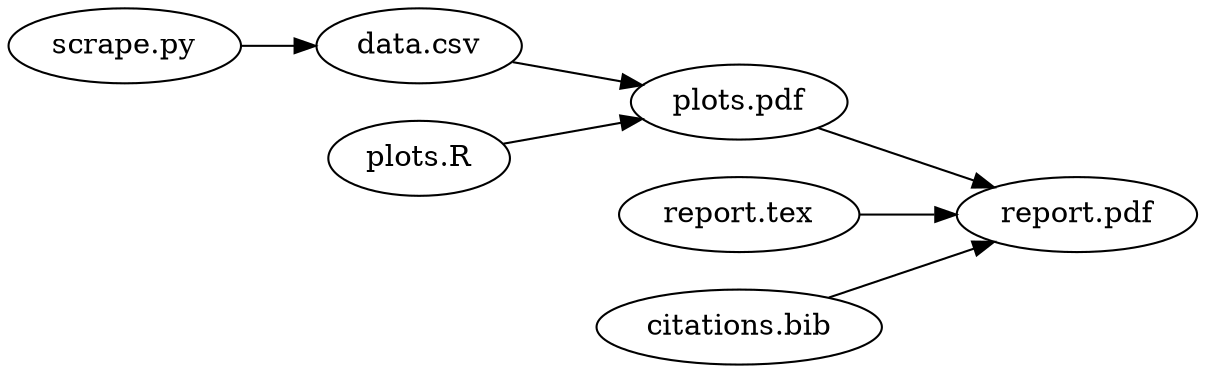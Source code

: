 digraph G {
rankdir=LR
"scrape.py" -> "data.csv"
"plots.R" -> "plots.pdf"
"data.csv" -> "plots.pdf"
"report.tex" -> "report.pdf"
"plots.pdf" -> "report.pdf"
"citations.bib" -> "report.pdf"
}
